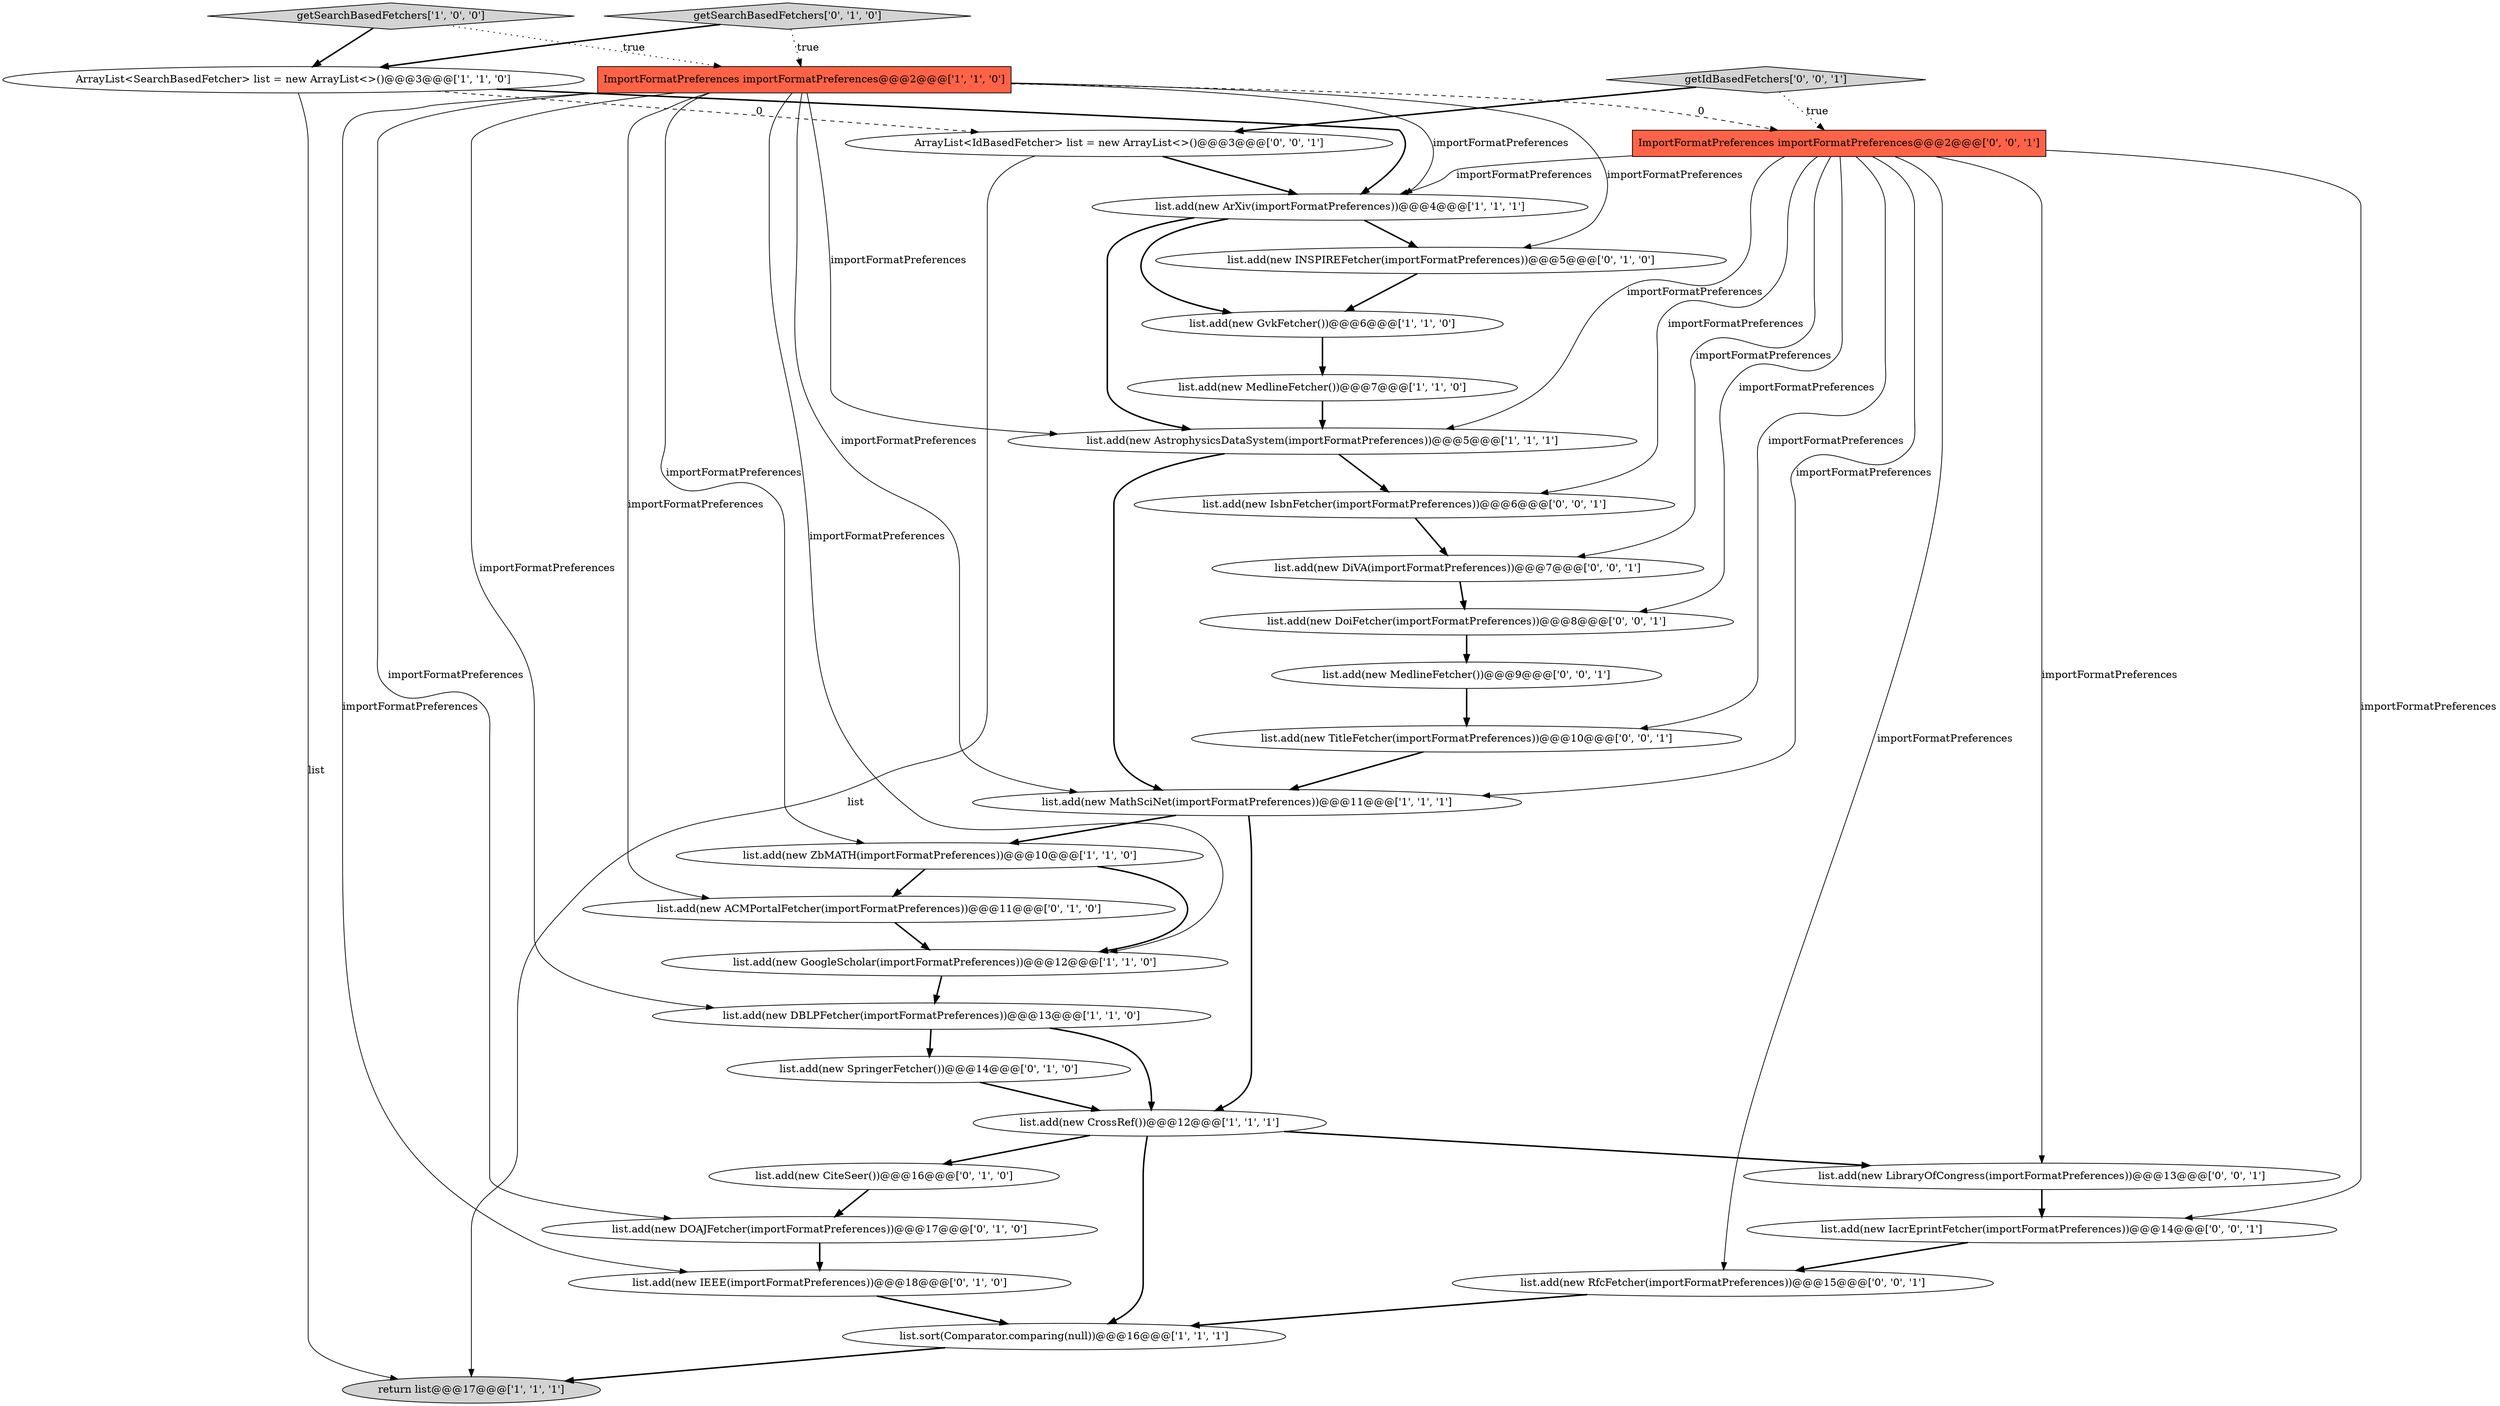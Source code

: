 digraph {
23 [style = filled, label = "list.add(new DoiFetcher(importFormatPreferences))@@@8@@@['0', '0', '1']", fillcolor = white, shape = ellipse image = "AAA0AAABBB3BBB"];
20 [style = filled, label = "list.add(new ACMPortalFetcher(importFormatPreferences))@@@11@@@['0', '1', '0']", fillcolor = white, shape = ellipse image = "AAA1AAABBB2BBB"];
26 [style = filled, label = "list.add(new IsbnFetcher(importFormatPreferences))@@@6@@@['0', '0', '1']", fillcolor = white, shape = ellipse image = "AAA0AAABBB3BBB"];
13 [style = filled, label = "ArrayList<SearchBasedFetcher> list = new ArrayList<>()@@@3@@@['1', '1', '0']", fillcolor = white, shape = ellipse image = "AAA0AAABBB1BBB"];
16 [style = filled, label = "list.add(new CiteSeer())@@@16@@@['0', '1', '0']", fillcolor = white, shape = ellipse image = "AAA1AAABBB2BBB"];
29 [style = filled, label = "list.add(new DiVA(importFormatPreferences))@@@7@@@['0', '0', '1']", fillcolor = white, shape = ellipse image = "AAA0AAABBB3BBB"];
30 [style = filled, label = "ImportFormatPreferences importFormatPreferences@@@2@@@['0', '0', '1']", fillcolor = tomato, shape = box image = "AAA0AAABBB3BBB"];
7 [style = filled, label = "list.add(new GoogleScholar(importFormatPreferences))@@@12@@@['1', '1', '0']", fillcolor = white, shape = ellipse image = "AAA0AAABBB1BBB"];
11 [style = filled, label = "list.add(new ZbMATH(importFormatPreferences))@@@10@@@['1', '1', '0']", fillcolor = white, shape = ellipse image = "AAA0AAABBB1BBB"];
22 [style = filled, label = "list.add(new IacrEprintFetcher(importFormatPreferences))@@@14@@@['0', '0', '1']", fillcolor = white, shape = ellipse image = "AAA0AAABBB3BBB"];
17 [style = filled, label = "list.add(new DOAJFetcher(importFormatPreferences))@@@17@@@['0', '1', '0']", fillcolor = white, shape = ellipse image = "AAA1AAABBB2BBB"];
4 [style = filled, label = "list.add(new MedlineFetcher())@@@7@@@['1', '1', '0']", fillcolor = white, shape = ellipse image = "AAA0AAABBB1BBB"];
10 [style = filled, label = "list.add(new DBLPFetcher(importFormatPreferences))@@@13@@@['1', '1', '0']", fillcolor = white, shape = ellipse image = "AAA0AAABBB1BBB"];
21 [style = filled, label = "list.add(new RfcFetcher(importFormatPreferences))@@@15@@@['0', '0', '1']", fillcolor = white, shape = ellipse image = "AAA0AAABBB3BBB"];
3 [style = filled, label = "list.add(new GvkFetcher())@@@6@@@['1', '1', '0']", fillcolor = white, shape = ellipse image = "AAA0AAABBB1BBB"];
25 [style = filled, label = "list.add(new TitleFetcher(importFormatPreferences))@@@10@@@['0', '0', '1']", fillcolor = white, shape = ellipse image = "AAA0AAABBB3BBB"];
6 [style = filled, label = "return list@@@17@@@['1', '1', '1']", fillcolor = lightgray, shape = ellipse image = "AAA0AAABBB1BBB"];
9 [style = filled, label = "getSearchBasedFetchers['1', '0', '0']", fillcolor = lightgray, shape = diamond image = "AAA0AAABBB1BBB"];
14 [style = filled, label = "list.add(new INSPIREFetcher(importFormatPreferences))@@@5@@@['0', '1', '0']", fillcolor = white, shape = ellipse image = "AAA1AAABBB2BBB"];
19 [style = filled, label = "list.add(new SpringerFetcher())@@@14@@@['0', '1', '0']", fillcolor = white, shape = ellipse image = "AAA1AAABBB2BBB"];
27 [style = filled, label = "list.add(new LibraryOfCongress(importFormatPreferences))@@@13@@@['0', '0', '1']", fillcolor = white, shape = ellipse image = "AAA0AAABBB3BBB"];
12 [style = filled, label = "list.add(new AstrophysicsDataSystem(importFormatPreferences))@@@5@@@['1', '1', '1']", fillcolor = white, shape = ellipse image = "AAA0AAABBB1BBB"];
24 [style = filled, label = "list.add(new MedlineFetcher())@@@9@@@['0', '0', '1']", fillcolor = white, shape = ellipse image = "AAA0AAABBB3BBB"];
0 [style = filled, label = "list.add(new MathSciNet(importFormatPreferences))@@@11@@@['1', '1', '1']", fillcolor = white, shape = ellipse image = "AAA0AAABBB1BBB"];
28 [style = filled, label = "getIdBasedFetchers['0', '0', '1']", fillcolor = lightgray, shape = diamond image = "AAA0AAABBB3BBB"];
1 [style = filled, label = "list.sort(Comparator.comparing(null))@@@16@@@['1', '1', '1']", fillcolor = white, shape = ellipse image = "AAA0AAABBB1BBB"];
2 [style = filled, label = "ImportFormatPreferences importFormatPreferences@@@2@@@['1', '1', '0']", fillcolor = tomato, shape = box image = "AAA0AAABBB1BBB"];
8 [style = filled, label = "list.add(new CrossRef())@@@12@@@['1', '1', '1']", fillcolor = white, shape = ellipse image = "AAA0AAABBB1BBB"];
31 [style = filled, label = "ArrayList<IdBasedFetcher> list = new ArrayList<>()@@@3@@@['0', '0', '1']", fillcolor = white, shape = ellipse image = "AAA0AAABBB3BBB"];
18 [style = filled, label = "list.add(new IEEE(importFormatPreferences))@@@18@@@['0', '1', '0']", fillcolor = white, shape = ellipse image = "AAA1AAABBB2BBB"];
15 [style = filled, label = "getSearchBasedFetchers['0', '1', '0']", fillcolor = lightgray, shape = diamond image = "AAA0AAABBB2BBB"];
5 [style = filled, label = "list.add(new ArXiv(importFormatPreferences))@@@4@@@['1', '1', '1']", fillcolor = white, shape = ellipse image = "AAA0AAABBB1BBB"];
8->16 [style = bold, label=""];
12->26 [style = bold, label=""];
28->31 [style = bold, label=""];
12->0 [style = bold, label=""];
2->17 [style = solid, label="importFormatPreferences"];
5->14 [style = bold, label=""];
11->20 [style = bold, label=""];
30->25 [style = solid, label="importFormatPreferences"];
14->3 [style = bold, label=""];
20->7 [style = bold, label=""];
23->24 [style = bold, label=""];
7->10 [style = bold, label=""];
2->10 [style = solid, label="importFormatPreferences"];
2->12 [style = solid, label="importFormatPreferences"];
30->5 [style = solid, label="importFormatPreferences"];
19->8 [style = bold, label=""];
2->11 [style = solid, label="importFormatPreferences"];
30->21 [style = solid, label="importFormatPreferences"];
9->13 [style = bold, label=""];
10->8 [style = bold, label=""];
30->0 [style = solid, label="importFormatPreferences"];
30->22 [style = solid, label="importFormatPreferences"];
2->20 [style = solid, label="importFormatPreferences"];
13->31 [style = dashed, label="0"];
0->8 [style = bold, label=""];
13->6 [style = solid, label="list"];
1->6 [style = bold, label=""];
0->11 [style = bold, label=""];
9->2 [style = dotted, label="true"];
28->30 [style = dotted, label="true"];
2->5 [style = solid, label="importFormatPreferences"];
8->27 [style = bold, label=""];
10->19 [style = bold, label=""];
11->7 [style = bold, label=""];
29->23 [style = bold, label=""];
8->1 [style = bold, label=""];
27->22 [style = bold, label=""];
30->12 [style = solid, label="importFormatPreferences"];
2->18 [style = solid, label="importFormatPreferences"];
2->30 [style = dashed, label="0"];
30->26 [style = solid, label="importFormatPreferences"];
15->2 [style = dotted, label="true"];
30->23 [style = solid, label="importFormatPreferences"];
31->5 [style = bold, label=""];
15->13 [style = bold, label=""];
4->12 [style = bold, label=""];
25->0 [style = bold, label=""];
18->1 [style = bold, label=""];
5->12 [style = bold, label=""];
16->17 [style = bold, label=""];
5->3 [style = bold, label=""];
24->25 [style = bold, label=""];
22->21 [style = bold, label=""];
21->1 [style = bold, label=""];
2->14 [style = solid, label="importFormatPreferences"];
2->7 [style = solid, label="importFormatPreferences"];
30->29 [style = solid, label="importFormatPreferences"];
2->0 [style = solid, label="importFormatPreferences"];
31->6 [style = solid, label="list"];
13->5 [style = bold, label=""];
3->4 [style = bold, label=""];
26->29 [style = bold, label=""];
30->27 [style = solid, label="importFormatPreferences"];
17->18 [style = bold, label=""];
}

